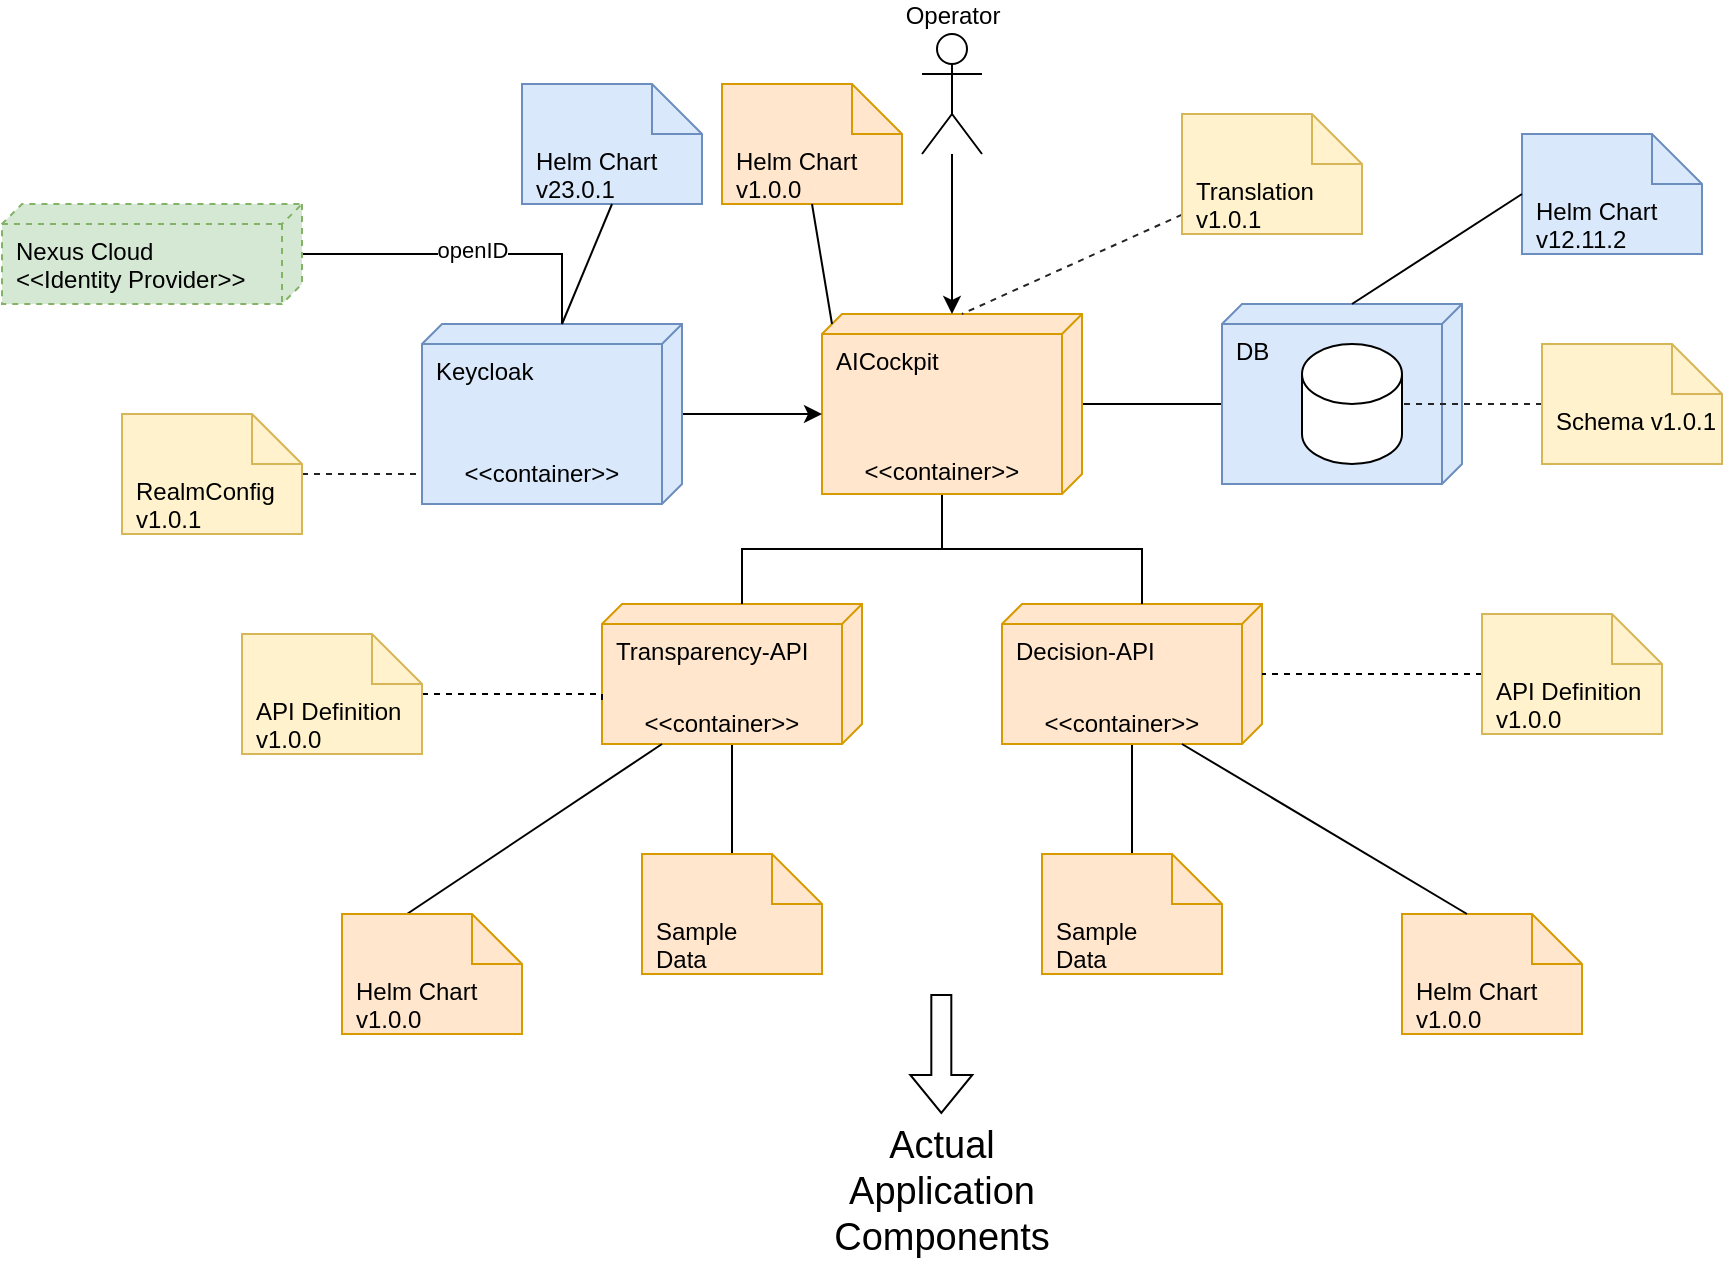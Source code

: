 <mxfile version="21.2.8" type="device">
  <diagram name="Page-1" id="ALw_MDhqohX1xxtP-h8G">
    <mxGraphModel dx="1964" dy="916" grid="1" gridSize="10" guides="1" tooltips="1" connect="1" arrows="1" fold="1" page="1" pageScale="1" pageWidth="850" pageHeight="1100" math="0" shadow="0">
      <root>
        <mxCell id="0" />
        <mxCell id="1" parent="0" />
        <mxCell id="_dWFU71Mj2mj00j4ognk-1" value="" style="edgeStyle=orthogonalEdgeStyle;rounded=0;orthogonalLoop=1;jettySize=auto;html=1;endArrow=none;endFill=0;" edge="1" parent="1" source="_dWFU71Mj2mj00j4ognk-2" target="_dWFU71Mj2mj00j4ognk-12">
          <mxGeometry relative="1" as="geometry" />
        </mxCell>
        <mxCell id="_dWFU71Mj2mj00j4ognk-2" value="Transparency-API" style="verticalAlign=top;align=left;shape=cube;size=10;direction=south;fontStyle=0;html=1;boundedLbl=1;spacingLeft=5;whiteSpace=wrap;fillColor=#ffe6cc;strokeColor=#d79b00;" vertex="1" parent="1">
          <mxGeometry x="220" y="515" width="130" height="70" as="geometry" />
        </mxCell>
        <mxCell id="_dWFU71Mj2mj00j4ognk-3" value="" style="edgeStyle=orthogonalEdgeStyle;rounded=0;orthogonalLoop=1;jettySize=auto;html=1;endArrow=none;endFill=0;" edge="1" parent="1" source="_dWFU71Mj2mj00j4ognk-4" target="_dWFU71Mj2mj00j4ognk-13">
          <mxGeometry relative="1" as="geometry" />
        </mxCell>
        <mxCell id="_dWFU71Mj2mj00j4ognk-4" value="Decision-API" style="verticalAlign=top;align=left;shape=cube;size=10;direction=south;fontStyle=0;html=1;boundedLbl=1;spacingLeft=5;whiteSpace=wrap;fillColor=#ffe6cc;strokeColor=#d79b00;" vertex="1" parent="1">
          <mxGeometry x="420" y="515" width="130" height="70" as="geometry" />
        </mxCell>
        <mxCell id="_dWFU71Mj2mj00j4ognk-5" style="edgeStyle=orthogonalEdgeStyle;rounded=0;orthogonalLoop=1;jettySize=auto;html=1;exitX=0;exitY=0;exitDx=70;exitDy=70;exitPerimeter=0;entryX=0;entryY=0;entryDx=0;entryDy=60;entryPerimeter=0;endArrow=none;endFill=0;" edge="1" parent="1" source="_dWFU71Mj2mj00j4ognk-8" target="_dWFU71Mj2mj00j4ognk-2">
          <mxGeometry relative="1" as="geometry" />
        </mxCell>
        <mxCell id="_dWFU71Mj2mj00j4ognk-6" style="edgeStyle=orthogonalEdgeStyle;rounded=0;orthogonalLoop=1;jettySize=auto;html=1;exitX=0;exitY=0;exitDx=70;exitDy=70;exitPerimeter=0;entryX=0;entryY=0;entryDx=0;entryDy=60;entryPerimeter=0;endArrow=none;endFill=0;" edge="1" parent="1" source="_dWFU71Mj2mj00j4ognk-8" target="_dWFU71Mj2mj00j4ognk-4">
          <mxGeometry relative="1" as="geometry" />
        </mxCell>
        <mxCell id="_dWFU71Mj2mj00j4ognk-7" value="" style="edgeStyle=orthogonalEdgeStyle;rounded=0;orthogonalLoop=1;jettySize=auto;html=1;entryX=0;entryY=0;entryDx=50;entryDy=120;entryPerimeter=0;endArrow=none;endFill=0;" edge="1" parent="1" source="_dWFU71Mj2mj00j4ognk-8" target="_dWFU71Mj2mj00j4ognk-14">
          <mxGeometry relative="1" as="geometry" />
        </mxCell>
        <mxCell id="_dWFU71Mj2mj00j4ognk-8" value="AICockpit" style="verticalAlign=top;align=left;shape=cube;size=10;direction=south;fontStyle=0;html=1;boundedLbl=1;spacingLeft=5;whiteSpace=wrap;fillColor=#ffe6cc;strokeColor=#d79b00;" vertex="1" parent="1">
          <mxGeometry x="330" y="370" width="130" height="90" as="geometry" />
        </mxCell>
        <mxCell id="_dWFU71Mj2mj00j4ognk-9" value="&amp;lt;&amp;lt;container&amp;gt;&amp;gt;" style="text;html=1;strokeColor=none;fillColor=none;align=center;verticalAlign=middle;whiteSpace=wrap;rounded=0;" vertex="1" parent="1">
          <mxGeometry x="220" y="565" width="120" height="20" as="geometry" />
        </mxCell>
        <mxCell id="_dWFU71Mj2mj00j4ognk-10" value="&amp;lt;&amp;lt;container&amp;gt;&amp;gt;" style="text;html=1;strokeColor=none;fillColor=none;align=center;verticalAlign=middle;whiteSpace=wrap;rounded=0;" vertex="1" parent="1">
          <mxGeometry x="420" y="565" width="120" height="20" as="geometry" />
        </mxCell>
        <mxCell id="_dWFU71Mj2mj00j4ognk-11" value="&amp;lt;&amp;lt;container&amp;gt;&amp;gt;" style="text;html=1;strokeColor=none;fillColor=none;align=center;verticalAlign=middle;whiteSpace=wrap;rounded=0;" vertex="1" parent="1">
          <mxGeometry x="330" y="434" width="120" height="30" as="geometry" />
        </mxCell>
        <mxCell id="_dWFU71Mj2mj00j4ognk-12" value="Sample&lt;br&gt;Data" style="shape=note2;boundedLbl=1;whiteSpace=wrap;html=1;size=25;verticalAlign=top;align=left;spacingLeft=5;fillColor=#ffe6cc;strokeColor=#d79b00;" vertex="1" parent="1">
          <mxGeometry x="240" y="640" width="90" height="60" as="geometry" />
        </mxCell>
        <mxCell id="_dWFU71Mj2mj00j4ognk-13" value="Sample&lt;br&gt;Data" style="shape=note2;boundedLbl=1;whiteSpace=wrap;html=1;size=25;verticalAlign=top;align=left;spacingLeft=5;fillColor=#ffe6cc;strokeColor=#d79b00;" vertex="1" parent="1">
          <mxGeometry x="440" y="640" width="90" height="60" as="geometry" />
        </mxCell>
        <mxCell id="_dWFU71Mj2mj00j4ognk-14" value="DB" style="verticalAlign=top;align=left;shape=cube;size=10;direction=south;fontStyle=0;html=1;boundedLbl=1;spacingLeft=5;whiteSpace=wrap;container=1;fillColor=#dae8fc;strokeColor=#6c8ebf;" vertex="1" parent="1">
          <mxGeometry x="530" y="365" width="120" height="90" as="geometry" />
        </mxCell>
        <mxCell id="_dWFU71Mj2mj00j4ognk-15" value="" style="shape=cylinder3;whiteSpace=wrap;html=1;boundedLbl=1;backgroundOutline=1;size=15;" vertex="1" parent="_dWFU71Mj2mj00j4ognk-14">
          <mxGeometry x="40" y="20" width="50" height="60" as="geometry" />
        </mxCell>
        <mxCell id="_dWFU71Mj2mj00j4ognk-16" value="" style="edgeStyle=orthogonalEdgeStyle;rounded=0;orthogonalLoop=1;jettySize=auto;html=1;entryX=0;entryY=0;entryDx=50;entryDy=130;entryPerimeter=0;" edge="1" parent="1" source="_dWFU71Mj2mj00j4ognk-17" target="_dWFU71Mj2mj00j4ognk-8">
          <mxGeometry relative="1" as="geometry" />
        </mxCell>
        <mxCell id="_dWFU71Mj2mj00j4ognk-17" value="Keycloak" style="verticalAlign=top;align=left;shape=cube;size=10;direction=south;fontStyle=0;html=1;boundedLbl=1;spacingLeft=5;whiteSpace=wrap;fillColor=#dae8fc;strokeColor=#6c8ebf;" vertex="1" parent="1">
          <mxGeometry x="130" y="375" width="130" height="90" as="geometry" />
        </mxCell>
        <mxCell id="_dWFU71Mj2mj00j4ognk-18" value="&amp;lt;&amp;lt;container&amp;gt;&amp;gt;" style="text;html=1;strokeColor=none;fillColor=none;align=center;verticalAlign=middle;whiteSpace=wrap;rounded=0;" vertex="1" parent="1">
          <mxGeometry x="130" y="435" width="120" height="30" as="geometry" />
        </mxCell>
        <mxCell id="_dWFU71Mj2mj00j4ognk-19" value="" style="edgeStyle=orthogonalEdgeStyle;rounded=0;orthogonalLoop=1;jettySize=auto;html=1;" edge="1" parent="1" source="_dWFU71Mj2mj00j4ognk-20" target="_dWFU71Mj2mj00j4ognk-8">
          <mxGeometry relative="1" as="geometry" />
        </mxCell>
        <mxCell id="_dWFU71Mj2mj00j4ognk-20" value="Operator" style="shape=umlActor;verticalLabelPosition=top;verticalAlign=bottom;html=1;labelPosition=center;align=center;" vertex="1" parent="1">
          <mxGeometry x="380" y="230" width="30" height="60" as="geometry" />
        </mxCell>
        <mxCell id="_dWFU71Mj2mj00j4ognk-21" value="" style="edgeStyle=orthogonalEdgeStyle;rounded=0;orthogonalLoop=1;jettySize=auto;html=1;endArrow=none;endFill=0;fillColor=#f5f5f5;strokeColor=#242424;dashed=1;" edge="1" parent="1" source="_dWFU71Mj2mj00j4ognk-22" target="_dWFU71Mj2mj00j4ognk-15">
          <mxGeometry relative="1" as="geometry" />
        </mxCell>
        <mxCell id="_dWFU71Mj2mj00j4ognk-22" value="Schema v1.0.1" style="shape=note2;boundedLbl=1;whiteSpace=wrap;html=1;size=25;verticalAlign=top;align=left;spacingLeft=5;fillColor=#fff2cc;strokeColor=#d6b656;" vertex="1" parent="1">
          <mxGeometry x="690" y="385" width="90" height="60" as="geometry" />
        </mxCell>
        <mxCell id="_dWFU71Mj2mj00j4ognk-23" value="" style="edgeStyle=orthogonalEdgeStyle;rounded=0;orthogonalLoop=1;jettySize=auto;html=1;endArrow=none;endFill=0;fillColor=#f5f5f5;strokeColor=#242424;dashed=1;" edge="1" parent="1" source="_dWFU71Mj2mj00j4ognk-24" target="_dWFU71Mj2mj00j4ognk-18">
          <mxGeometry relative="1" as="geometry" />
        </mxCell>
        <mxCell id="_dWFU71Mj2mj00j4ognk-24" value="RealmConfig v1.0.1" style="shape=note2;boundedLbl=1;whiteSpace=wrap;html=1;size=25;verticalAlign=top;align=left;spacingLeft=5;fillColor=#fff2cc;strokeColor=#d6b656;" vertex="1" parent="1">
          <mxGeometry x="-20" y="420" width="90" height="60" as="geometry" />
        </mxCell>
        <mxCell id="_dWFU71Mj2mj00j4ognk-25" value="" style="rounded=0;orthogonalLoop=1;jettySize=auto;html=1;entryX=0;entryY=0;entryDx=0;entryDy=60;entryPerimeter=0;endArrow=none;endFill=0;fillColor=#f5f5f5;strokeColor=#242424;dashed=1;" edge="1" parent="1" source="_dWFU71Mj2mj00j4ognk-26" target="_dWFU71Mj2mj00j4ognk-8">
          <mxGeometry relative="1" as="geometry" />
        </mxCell>
        <mxCell id="_dWFU71Mj2mj00j4ognk-26" value="Translation v1.0.1" style="shape=note2;boundedLbl=1;whiteSpace=wrap;html=1;size=25;verticalAlign=top;align=left;spacingLeft=5;fillColor=#fff2cc;strokeColor=#d6b656;" vertex="1" parent="1">
          <mxGeometry x="510" y="270" width="90" height="60" as="geometry" />
        </mxCell>
        <mxCell id="_dWFU71Mj2mj00j4ognk-27" value="" style="edgeStyle=orthogonalEdgeStyle;rounded=0;orthogonalLoop=1;jettySize=auto;html=1;endArrow=none;endFill=0;dashed=1;" edge="1" parent="1" source="_dWFU71Mj2mj00j4ognk-28" target="_dWFU71Mj2mj00j4ognk-4">
          <mxGeometry relative="1" as="geometry" />
        </mxCell>
        <mxCell id="_dWFU71Mj2mj00j4ognk-28" value="API Definition v1.0.0" style="shape=note2;boundedLbl=1;whiteSpace=wrap;html=1;size=25;verticalAlign=top;align=left;spacingLeft=5;fillColor=#fff2cc;strokeColor=#d6b656;" vertex="1" parent="1">
          <mxGeometry x="660" y="520" width="90" height="60" as="geometry" />
        </mxCell>
        <mxCell id="_dWFU71Mj2mj00j4ognk-29" value="" style="edgeStyle=orthogonalEdgeStyle;rounded=0;orthogonalLoop=1;jettySize=auto;html=1;entryX=0;entryY=0;entryDx=0;entryDy=0;endArrow=none;endFill=0;dashed=1;" edge="1" parent="1" source="_dWFU71Mj2mj00j4ognk-30" target="_dWFU71Mj2mj00j4ognk-9">
          <mxGeometry relative="1" as="geometry">
            <Array as="points">
              <mxPoint x="200" y="560" />
              <mxPoint x="200" y="560" />
            </Array>
          </mxGeometry>
        </mxCell>
        <mxCell id="_dWFU71Mj2mj00j4ognk-30" value="API Definition v1.0.0" style="shape=note2;boundedLbl=1;whiteSpace=wrap;html=1;size=25;verticalAlign=top;align=left;spacingLeft=5;fillColor=#fff2cc;strokeColor=#d6b656;" vertex="1" parent="1">
          <mxGeometry x="40" y="530" width="90" height="60" as="geometry" />
        </mxCell>
        <mxCell id="_dWFU71Mj2mj00j4ognk-31" value="" style="shape=flexArrow;endArrow=classic;html=1;rounded=0;" edge="1" parent="1">
          <mxGeometry width="50" height="50" relative="1" as="geometry">
            <mxPoint x="389.66" y="710" as="sourcePoint" />
            <mxPoint x="389.66" y="770" as="targetPoint" />
          </mxGeometry>
        </mxCell>
        <mxCell id="_dWFU71Mj2mj00j4ognk-32" value="Actual Application&lt;br&gt;Components" style="text;html=1;strokeColor=none;fillColor=none;align=center;verticalAlign=middle;whiteSpace=wrap;rounded=0;fontSize=19;" vertex="1" parent="1">
          <mxGeometry x="325" y="794" width="130" height="30" as="geometry" />
        </mxCell>
        <mxCell id="_dWFU71Mj2mj00j4ognk-33" value="" style="edgeStyle=orthogonalEdgeStyle;rounded=0;orthogonalLoop=1;jettySize=auto;html=1;entryX=0;entryY=0;entryDx=0;entryDy=60;entryPerimeter=0;endArrow=none;endFill=0;" edge="1" parent="1" source="_dWFU71Mj2mj00j4ognk-35" target="_dWFU71Mj2mj00j4ognk-17">
          <mxGeometry relative="1" as="geometry" />
        </mxCell>
        <mxCell id="_dWFU71Mj2mj00j4ognk-34" value="openID" style="edgeLabel;html=1;align=center;verticalAlign=middle;resizable=0;points=[];" vertex="1" connectable="0" parent="_dWFU71Mj2mj00j4ognk-33">
          <mxGeometry x="0.032" y="2" relative="1" as="geometry">
            <mxPoint as="offset" />
          </mxGeometry>
        </mxCell>
        <mxCell id="_dWFU71Mj2mj00j4ognk-35" value="Nexus Cloud&lt;br&gt;&amp;lt;&amp;lt;Identity Provider&amp;gt;&amp;gt;" style="verticalAlign=top;align=left;shape=cube;size=10;direction=south;fontStyle=0;html=1;boundedLbl=1;spacingLeft=5;whiteSpace=wrap;fillColor=#d5e8d4;strokeColor=#82b366;dashed=1;" vertex="1" parent="1">
          <mxGeometry x="-80" y="315" width="150" height="50" as="geometry" />
        </mxCell>
        <mxCell id="_dWFU71Mj2mj00j4ognk-36" value="Helm Chart&lt;br&gt;v1.0.0" style="shape=note2;boundedLbl=1;whiteSpace=wrap;html=1;size=25;verticalAlign=top;align=left;spacingLeft=5;fillColor=#ffe6cc;strokeColor=#d79b00;" vertex="1" parent="1">
          <mxGeometry x="620" y="670" width="90" height="60" as="geometry" />
        </mxCell>
        <mxCell id="_dWFU71Mj2mj00j4ognk-37" value="" style="rounded=0;orthogonalLoop=1;jettySize=auto;html=1;entryX=0.25;entryY=1;entryDx=0;entryDy=0;endArrow=none;endFill=0;exitX=0;exitY=0;exitDx=32.5;exitDy=0;exitPerimeter=0;" edge="1" parent="1" source="_dWFU71Mj2mj00j4ognk-38" target="_dWFU71Mj2mj00j4ognk-9">
          <mxGeometry relative="1" as="geometry">
            <mxPoint x="260" y="610" as="targetPoint" />
          </mxGeometry>
        </mxCell>
        <mxCell id="_dWFU71Mj2mj00j4ognk-38" value="Helm Chart&lt;br&gt;v1.0.0" style="shape=note2;boundedLbl=1;whiteSpace=wrap;html=1;size=25;verticalAlign=top;align=left;spacingLeft=5;fillColor=#ffe6cc;strokeColor=#d79b00;" vertex="1" parent="1">
          <mxGeometry x="90" y="670" width="90" height="60" as="geometry" />
        </mxCell>
        <mxCell id="_dWFU71Mj2mj00j4ognk-39" value="" style="endArrow=none;html=1;rounded=0;entryX=0.75;entryY=1;entryDx=0;entryDy=0;exitX=0;exitY=0;exitDx=32.5;exitDy=0;exitPerimeter=0;" edge="1" parent="1" source="_dWFU71Mj2mj00j4ognk-36" target="_dWFU71Mj2mj00j4ognk-10">
          <mxGeometry width="50" height="50" relative="1" as="geometry">
            <mxPoint x="580" y="660" as="sourcePoint" />
            <mxPoint x="630" y="610" as="targetPoint" />
          </mxGeometry>
        </mxCell>
        <mxCell id="_dWFU71Mj2mj00j4ognk-40" value="Helm Chart&lt;br&gt;v1.0.0" style="shape=note2;boundedLbl=1;whiteSpace=wrap;html=1;size=25;verticalAlign=top;align=left;spacingLeft=5;fillColor=#ffe6cc;strokeColor=#d79b00;" vertex="1" parent="1">
          <mxGeometry x="280" y="255" width="90" height="60" as="geometry" />
        </mxCell>
        <mxCell id="_dWFU71Mj2mj00j4ognk-41" value="" style="endArrow=none;html=1;rounded=0;entryX=0.5;entryY=1;entryDx=0;entryDy=0;entryPerimeter=0;exitX=0;exitY=0;exitDx=5;exitDy=125;exitPerimeter=0;" edge="1" parent="1" source="_dWFU71Mj2mj00j4ognk-8" target="_dWFU71Mj2mj00j4ognk-40">
          <mxGeometry width="50" height="50" relative="1" as="geometry">
            <mxPoint x="100" y="240" as="sourcePoint" />
            <mxPoint x="150" y="190" as="targetPoint" />
          </mxGeometry>
        </mxCell>
        <mxCell id="_dWFU71Mj2mj00j4ognk-42" value="Helm Chart&lt;br&gt;v23.0.1" style="shape=note2;boundedLbl=1;whiteSpace=wrap;html=1;size=25;verticalAlign=top;align=left;spacingLeft=5;fillColor=#dae8fc;strokeColor=#6c8ebf;horizontal=1;" vertex="1" parent="1">
          <mxGeometry x="180" y="255" width="90" height="60" as="geometry" />
        </mxCell>
        <mxCell id="_dWFU71Mj2mj00j4ognk-43" value="" style="endArrow=none;html=1;rounded=0;entryX=0.5;entryY=1;entryDx=0;entryDy=0;entryPerimeter=0;exitX=0;exitY=0;exitDx=0;exitDy=60;exitPerimeter=0;" edge="1" parent="1" source="_dWFU71Mj2mj00j4ognk-17" target="_dWFU71Mj2mj00j4ognk-42">
          <mxGeometry width="50" height="50" relative="1" as="geometry">
            <mxPoint x="80" y="250" as="sourcePoint" />
            <mxPoint x="130" y="200" as="targetPoint" />
          </mxGeometry>
        </mxCell>
        <mxCell id="_dWFU71Mj2mj00j4ognk-44" value="Helm Chart&lt;br&gt;v12.11.2" style="shape=note2;boundedLbl=1;whiteSpace=wrap;html=1;size=25;verticalAlign=top;align=left;spacingLeft=5;fillColor=#dae8fc;strokeColor=#6c8ebf;horizontal=1;" vertex="1" parent="1">
          <mxGeometry x="680" y="280" width="90" height="60" as="geometry" />
        </mxCell>
        <mxCell id="_dWFU71Mj2mj00j4ognk-45" value="" style="endArrow=none;html=1;rounded=0;entryX=0;entryY=0.5;entryDx=0;entryDy=0;entryPerimeter=0;exitX=0;exitY=0;exitDx=0;exitDy=55;exitPerimeter=0;" edge="1" parent="1" source="_dWFU71Mj2mj00j4ognk-14" target="_dWFU71Mj2mj00j4ognk-44">
          <mxGeometry width="50" height="50" relative="1" as="geometry">
            <mxPoint x="430" y="260" as="sourcePoint" />
            <mxPoint x="480" y="210" as="targetPoint" />
          </mxGeometry>
        </mxCell>
      </root>
    </mxGraphModel>
  </diagram>
</mxfile>
